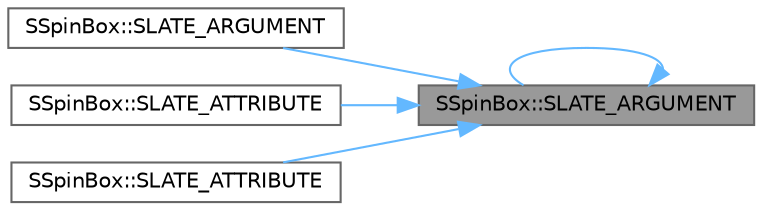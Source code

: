 digraph "SSpinBox::SLATE_ARGUMENT"
{
 // INTERACTIVE_SVG=YES
 // LATEX_PDF_SIZE
  bgcolor="transparent";
  edge [fontname=Helvetica,fontsize=10,labelfontname=Helvetica,labelfontsize=10];
  node [fontname=Helvetica,fontsize=10,shape=box,height=0.2,width=0.4];
  rankdir="RL";
  Node1 [id="Node000001",label="SSpinBox::SLATE_ARGUMENT",height=0.2,width=0.4,color="gray40", fillcolor="grey60", style="filled", fontcolor="black",tooltip="True to broadcast every time we type."];
  Node1 -> Node1 [id="edge1_Node000001_Node000001",dir="back",color="steelblue1",style="solid",tooltip=" "];
  Node1 -> Node2 [id="edge2_Node000001_Node000002",dir="back",color="steelblue1",style="solid",tooltip=" "];
  Node2 [id="Node000002",label="SSpinBox::SLATE_ARGUMENT",height=0.2,width=0.4,color="grey40", fillcolor="white", style="filled",URL="$d0/d6c/classSSpinBox.html#abdc98a6729ccc56b3b38bb7ed1f550c7",tooltip="If the text should be reverted when pressing the escape key."];
  Node1 -> Node3 [id="edge3_Node000001_Node000003",dir="back",color="steelblue1",style="solid",tooltip=" "];
  Node3 [id="Node000003",label="SSpinBox::SLATE_ATTRIBUTE",height=0.2,width=0.4,color="grey40", fillcolor="white", style="filled",URL="$d0/d6c/classSSpinBox.html#ac604525f0cc2576c2ac697b55b337ee5",tooltip="When use exponential scale for the slider which is the neutral value."];
  Node1 -> Node4 [id="edge4_Node000001_Node000004",dir="back",color="steelblue1",style="solid",tooltip=" "];
  Node4 [id="Node000004",label="SSpinBox::SLATE_ATTRIBUTE",height=0.2,width=0.4,color="grey40", fillcolor="white", style="filled",URL="$d0/d6c/classSSpinBox.html#aa0cbcbe5716ee6f19f0f35d34098a1dd",tooltip="Provide custom type conversion functionality to this spin box."];
}
